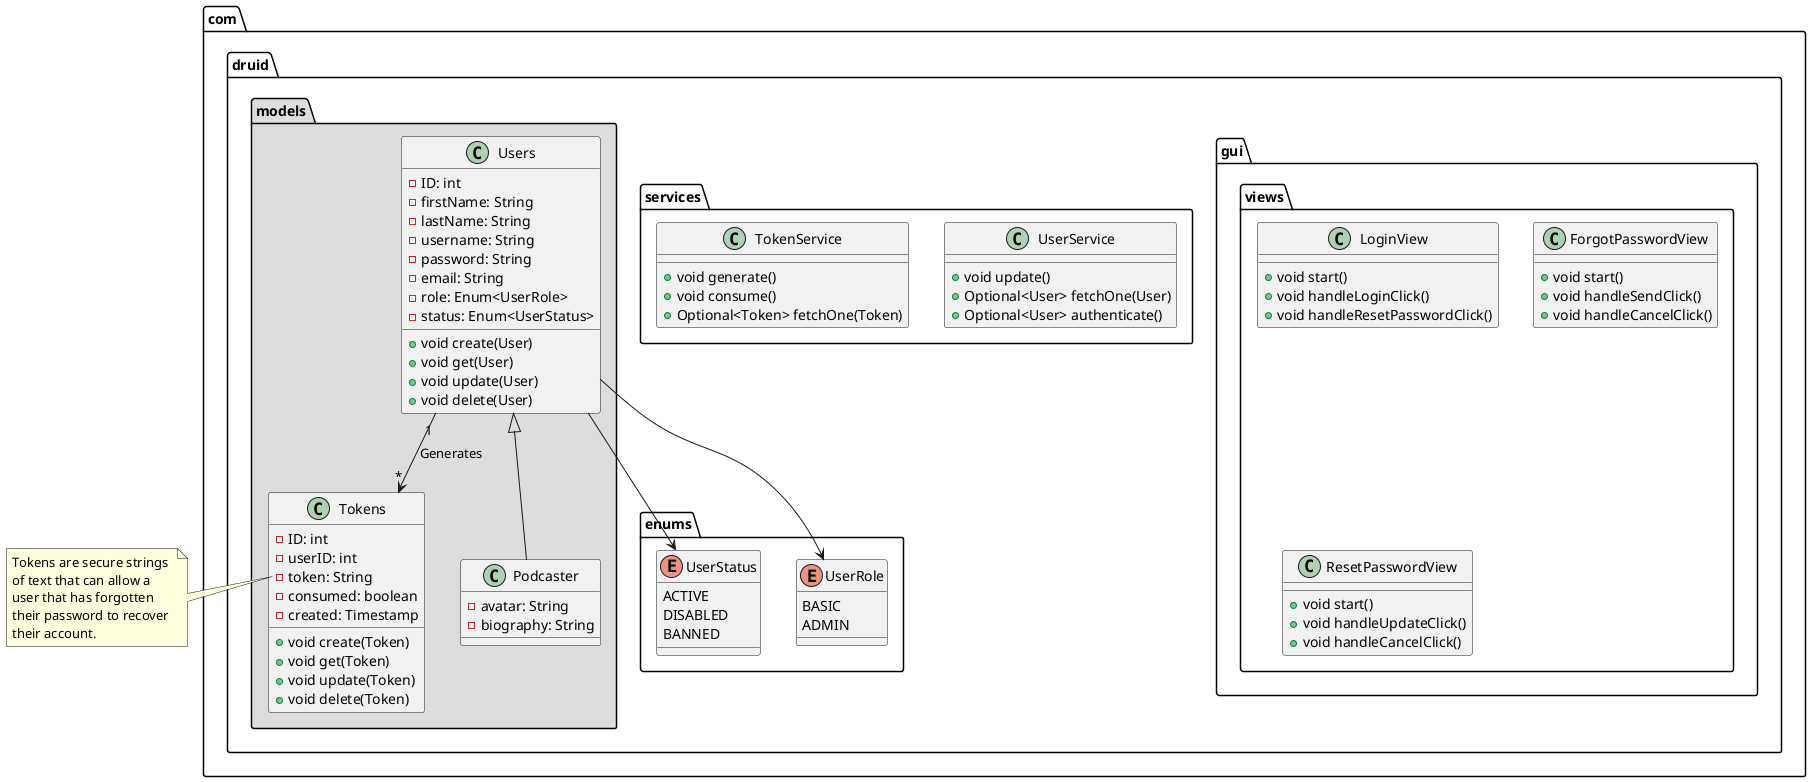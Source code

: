 @startuml

package com.druid.gui.views {
   class LoginView {
      + void start()
      + void handleLoginClick()
      + void handleResetPasswordClick()
   }

   class ForgotPasswordView {
      + void start()
      + void handleSendClick()
      + void handleCancelClick()
   }

   class ResetPasswordView {
      + void start()
      + void handleUpdateClick()
      + void handleCancelClick()
   }
}

package com.druid.services {
   class UserService {
      + void update()
      + Optional<User> fetchOne(User)
      + Optional<User> authenticate()
   }

   class TokenService {
      + void generate()
      + void consume()
      + Optional<Token> fetchOne(Token)
   }
}

package com.druid.enums {
   enum UserStatus {
      ACTIVE 
      DISABLED
      BANNED
   }

   enum UserRole {
      BASIC
      ADMIN 
   }
}

package com.druid.models #DDDDDD {

Users <|-- Podcaster
Users "1" --> "*" Tokens: Generates

   class Users {
      - ID: int 
      - firstName: String 
      - lastName: String 
      - username: String 
      - password: String 
      - email: String 
      - role: Enum<UserRole> 
      - status: Enum<UserStatus>
      + void create(User)
      + void get(User)
      + void update(User)
      + void delete(User)
   }

   class Podcaster {
      - avatar: String 
      - biography: String 
   }

   class Tokens {
      - ID: int 
      - userID: int 
      - token: String 
      - consumed: boolean 
      - created: Timestamp 
      + void create(Token)
      + void get(Token)
      + void update(Token)
      + void delete(Token)
   }
}

note left of Tokens::token
   Tokens are secure strings 
   of text that can allow a 
   user that has forgotten 
   their password to recover 
   their account.
end note

Users --> UserStatus
Users --> UserRole

@enduml

